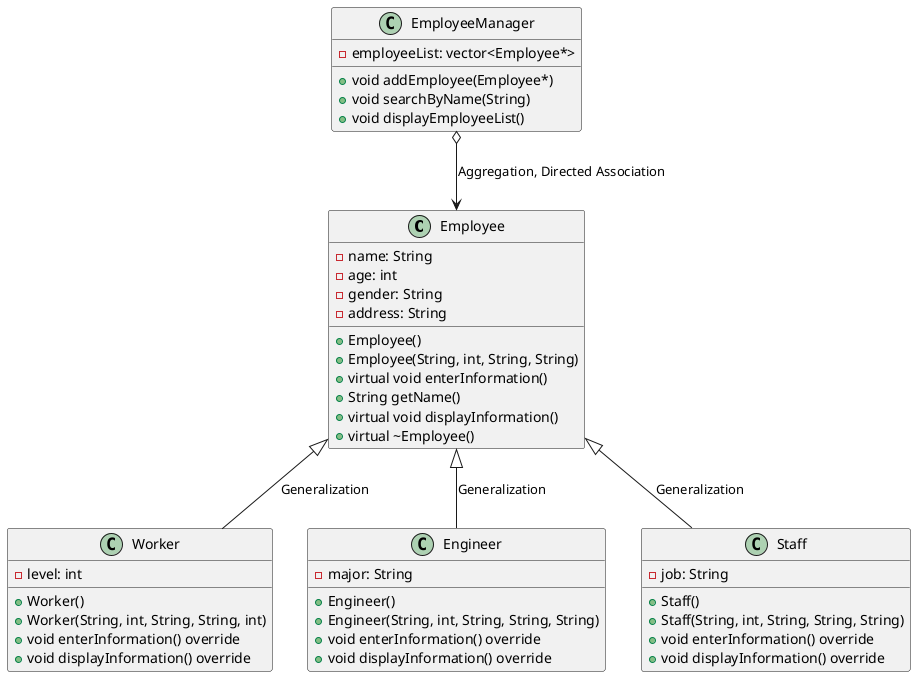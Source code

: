 @startuml

class Employee {
  - name: String
  - age: int
  - gender: String
  - address: String
  + Employee()
  + Employee(String, int, String, String)
  + virtual void enterInformation()
  + String getName()
  + virtual void displayInformation()
  + virtual ~Employee()
}

class Worker {
  - level: int
  + Worker()
  + Worker(String, int, String, String, int)
  + void enterInformation() override
  + void displayInformation() override
}

class Engineer {
  - major: String
  + Engineer()
  + Engineer(String, int, String, String, String)
  + void enterInformation() override
  + void displayInformation() override
}

class Staff {
  - job: String
  + Staff()
  + Staff(String, int, String, String, String)
  + void enterInformation() override
  + void displayInformation() override
}

class EmployeeManager {
  - employeeList: vector<Employee*>
  + void addEmployee(Employee*)
  + void searchByName(String)
  + void displayEmployeeList()
}

Employee <|-- Worker : Generalization 
Employee <|-- Engineer : Generalization 
Employee <|-- Staff : Generalization 
EmployeeManager o--> Employee : Aggregation, Directed Association

@enduml
